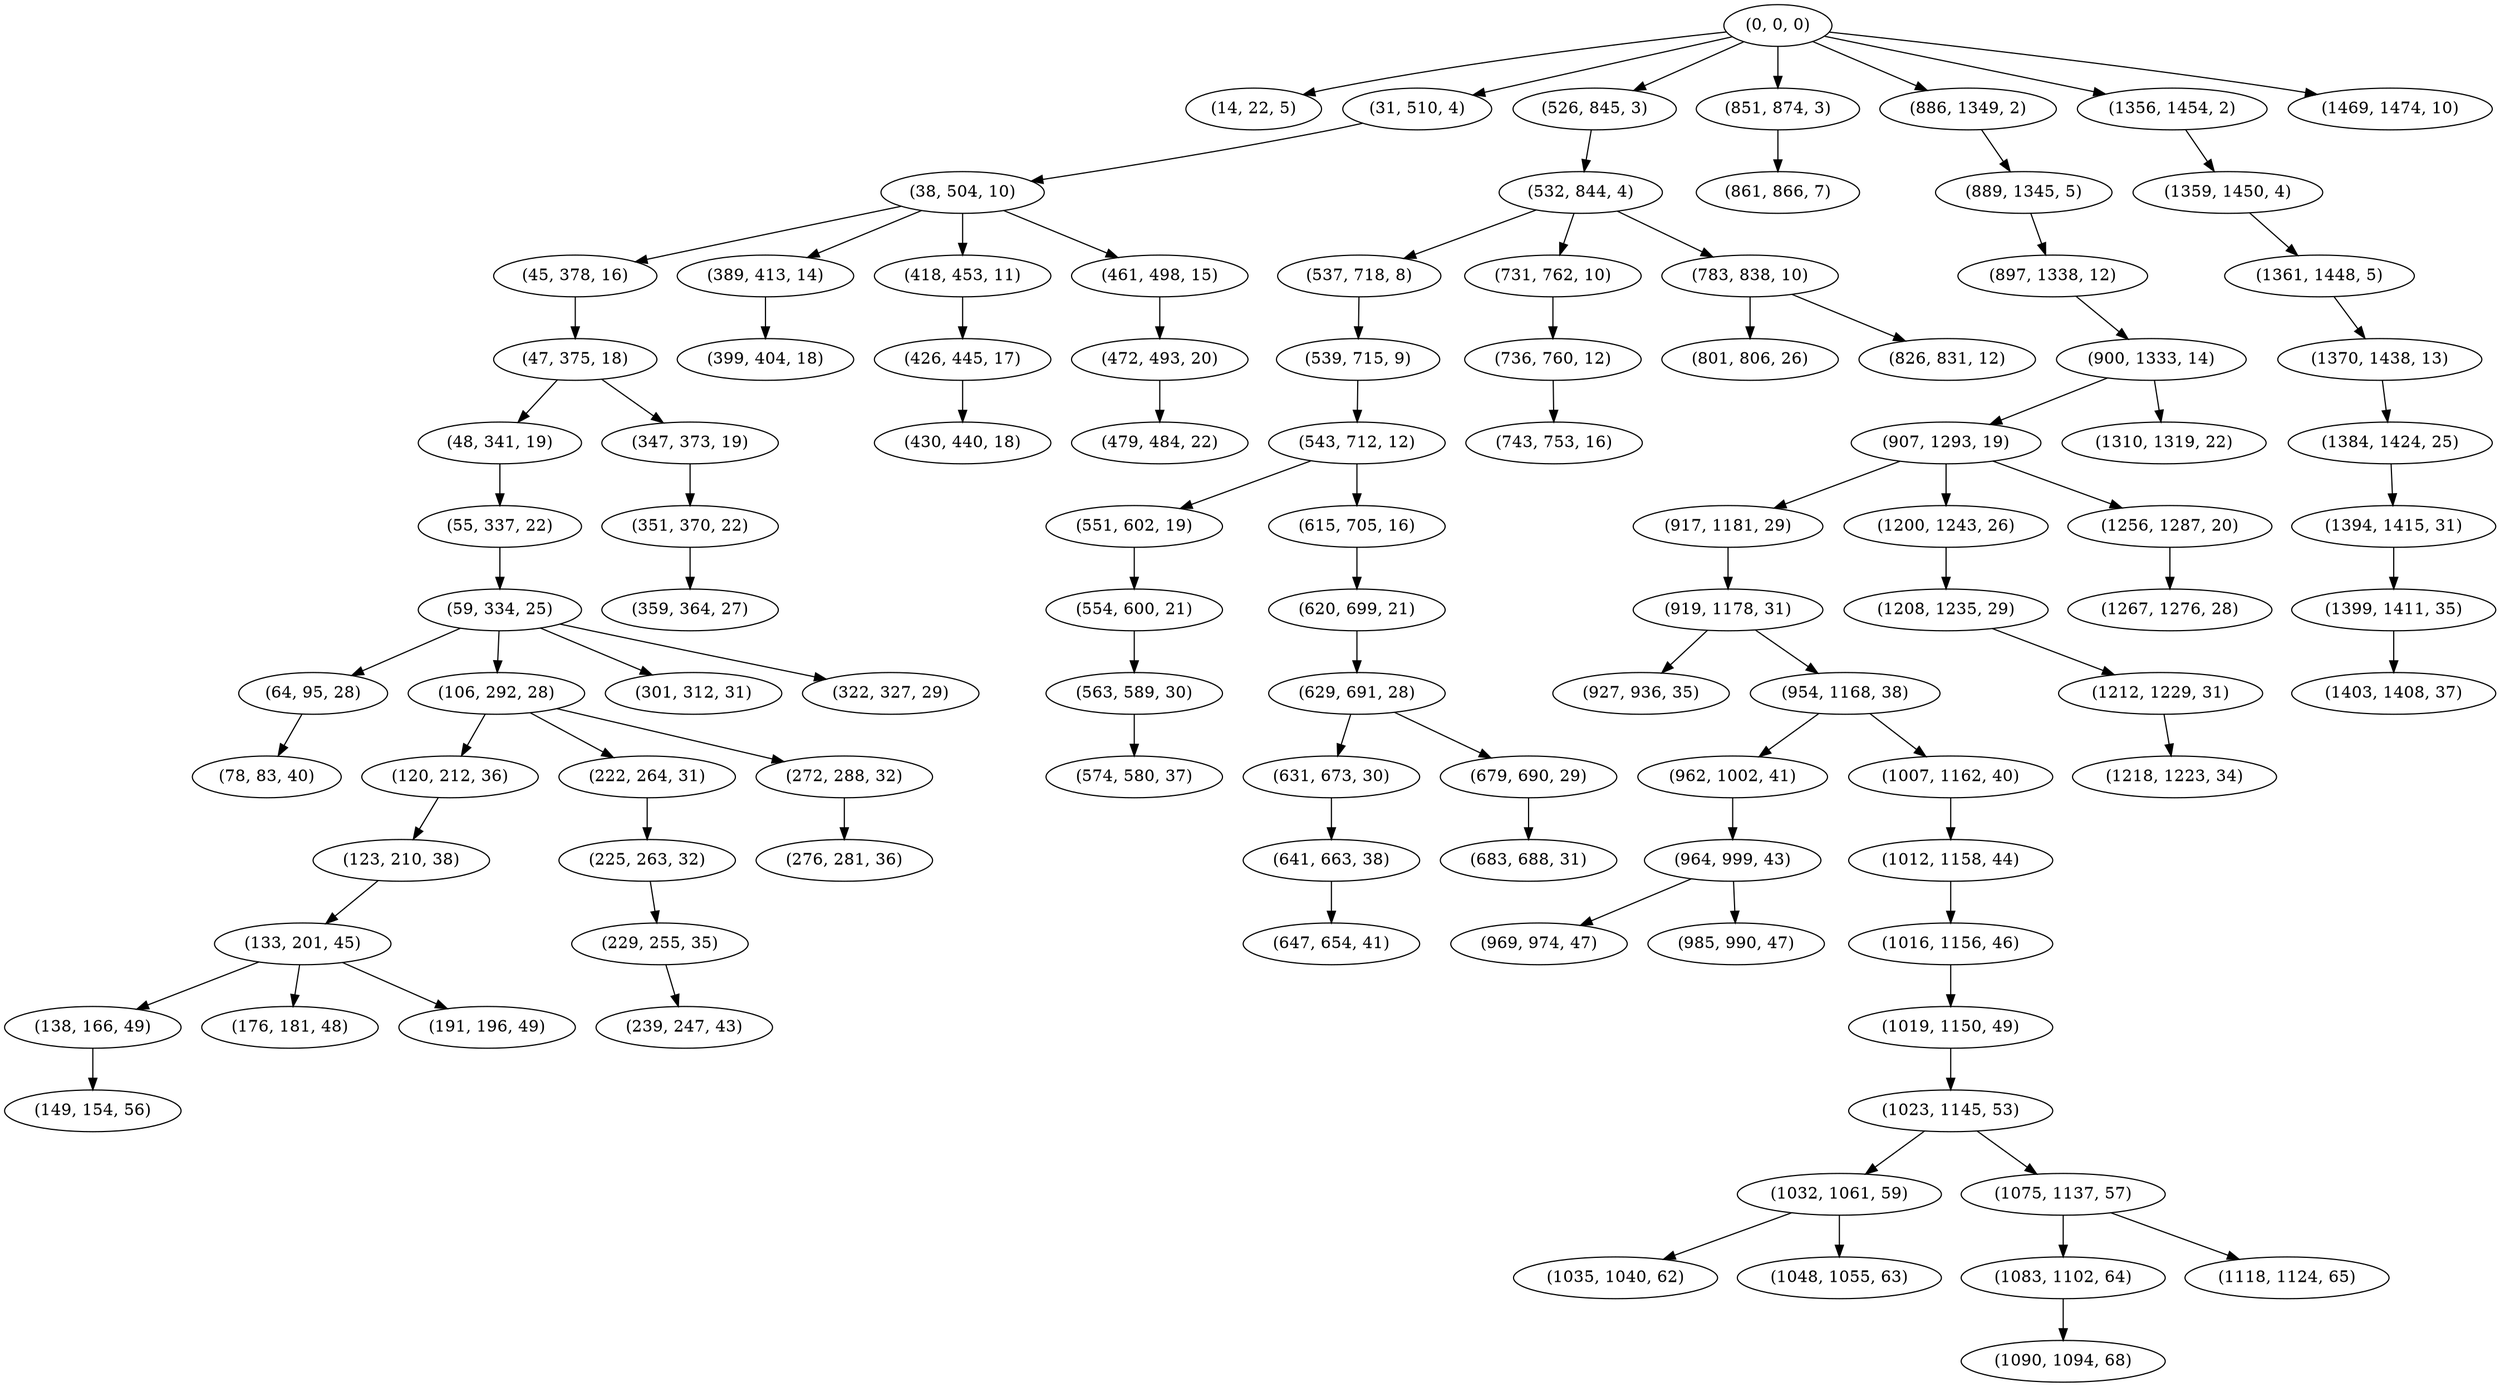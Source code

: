 digraph tree {
    "(0, 0, 0)";
    "(14, 22, 5)";
    "(31, 510, 4)";
    "(38, 504, 10)";
    "(45, 378, 16)";
    "(47, 375, 18)";
    "(48, 341, 19)";
    "(55, 337, 22)";
    "(59, 334, 25)";
    "(64, 95, 28)";
    "(78, 83, 40)";
    "(106, 292, 28)";
    "(120, 212, 36)";
    "(123, 210, 38)";
    "(133, 201, 45)";
    "(138, 166, 49)";
    "(149, 154, 56)";
    "(176, 181, 48)";
    "(191, 196, 49)";
    "(222, 264, 31)";
    "(225, 263, 32)";
    "(229, 255, 35)";
    "(239, 247, 43)";
    "(272, 288, 32)";
    "(276, 281, 36)";
    "(301, 312, 31)";
    "(322, 327, 29)";
    "(347, 373, 19)";
    "(351, 370, 22)";
    "(359, 364, 27)";
    "(389, 413, 14)";
    "(399, 404, 18)";
    "(418, 453, 11)";
    "(426, 445, 17)";
    "(430, 440, 18)";
    "(461, 498, 15)";
    "(472, 493, 20)";
    "(479, 484, 22)";
    "(526, 845, 3)";
    "(532, 844, 4)";
    "(537, 718, 8)";
    "(539, 715, 9)";
    "(543, 712, 12)";
    "(551, 602, 19)";
    "(554, 600, 21)";
    "(563, 589, 30)";
    "(574, 580, 37)";
    "(615, 705, 16)";
    "(620, 699, 21)";
    "(629, 691, 28)";
    "(631, 673, 30)";
    "(641, 663, 38)";
    "(647, 654, 41)";
    "(679, 690, 29)";
    "(683, 688, 31)";
    "(731, 762, 10)";
    "(736, 760, 12)";
    "(743, 753, 16)";
    "(783, 838, 10)";
    "(801, 806, 26)";
    "(826, 831, 12)";
    "(851, 874, 3)";
    "(861, 866, 7)";
    "(886, 1349, 2)";
    "(889, 1345, 5)";
    "(897, 1338, 12)";
    "(900, 1333, 14)";
    "(907, 1293, 19)";
    "(917, 1181, 29)";
    "(919, 1178, 31)";
    "(927, 936, 35)";
    "(954, 1168, 38)";
    "(962, 1002, 41)";
    "(964, 999, 43)";
    "(969, 974, 47)";
    "(985, 990, 47)";
    "(1007, 1162, 40)";
    "(1012, 1158, 44)";
    "(1016, 1156, 46)";
    "(1019, 1150, 49)";
    "(1023, 1145, 53)";
    "(1032, 1061, 59)";
    "(1035, 1040, 62)";
    "(1048, 1055, 63)";
    "(1075, 1137, 57)";
    "(1083, 1102, 64)";
    "(1090, 1094, 68)";
    "(1118, 1124, 65)";
    "(1200, 1243, 26)";
    "(1208, 1235, 29)";
    "(1212, 1229, 31)";
    "(1218, 1223, 34)";
    "(1256, 1287, 20)";
    "(1267, 1276, 28)";
    "(1310, 1319, 22)";
    "(1356, 1454, 2)";
    "(1359, 1450, 4)";
    "(1361, 1448, 5)";
    "(1370, 1438, 13)";
    "(1384, 1424, 25)";
    "(1394, 1415, 31)";
    "(1399, 1411, 35)";
    "(1403, 1408, 37)";
    "(1469, 1474, 10)";
    "(0, 0, 0)" -> "(14, 22, 5)";
    "(0, 0, 0)" -> "(31, 510, 4)";
    "(0, 0, 0)" -> "(526, 845, 3)";
    "(0, 0, 0)" -> "(851, 874, 3)";
    "(0, 0, 0)" -> "(886, 1349, 2)";
    "(0, 0, 0)" -> "(1356, 1454, 2)";
    "(0, 0, 0)" -> "(1469, 1474, 10)";
    "(31, 510, 4)" -> "(38, 504, 10)";
    "(38, 504, 10)" -> "(45, 378, 16)";
    "(38, 504, 10)" -> "(389, 413, 14)";
    "(38, 504, 10)" -> "(418, 453, 11)";
    "(38, 504, 10)" -> "(461, 498, 15)";
    "(45, 378, 16)" -> "(47, 375, 18)";
    "(47, 375, 18)" -> "(48, 341, 19)";
    "(47, 375, 18)" -> "(347, 373, 19)";
    "(48, 341, 19)" -> "(55, 337, 22)";
    "(55, 337, 22)" -> "(59, 334, 25)";
    "(59, 334, 25)" -> "(64, 95, 28)";
    "(59, 334, 25)" -> "(106, 292, 28)";
    "(59, 334, 25)" -> "(301, 312, 31)";
    "(59, 334, 25)" -> "(322, 327, 29)";
    "(64, 95, 28)" -> "(78, 83, 40)";
    "(106, 292, 28)" -> "(120, 212, 36)";
    "(106, 292, 28)" -> "(222, 264, 31)";
    "(106, 292, 28)" -> "(272, 288, 32)";
    "(120, 212, 36)" -> "(123, 210, 38)";
    "(123, 210, 38)" -> "(133, 201, 45)";
    "(133, 201, 45)" -> "(138, 166, 49)";
    "(133, 201, 45)" -> "(176, 181, 48)";
    "(133, 201, 45)" -> "(191, 196, 49)";
    "(138, 166, 49)" -> "(149, 154, 56)";
    "(222, 264, 31)" -> "(225, 263, 32)";
    "(225, 263, 32)" -> "(229, 255, 35)";
    "(229, 255, 35)" -> "(239, 247, 43)";
    "(272, 288, 32)" -> "(276, 281, 36)";
    "(347, 373, 19)" -> "(351, 370, 22)";
    "(351, 370, 22)" -> "(359, 364, 27)";
    "(389, 413, 14)" -> "(399, 404, 18)";
    "(418, 453, 11)" -> "(426, 445, 17)";
    "(426, 445, 17)" -> "(430, 440, 18)";
    "(461, 498, 15)" -> "(472, 493, 20)";
    "(472, 493, 20)" -> "(479, 484, 22)";
    "(526, 845, 3)" -> "(532, 844, 4)";
    "(532, 844, 4)" -> "(537, 718, 8)";
    "(532, 844, 4)" -> "(731, 762, 10)";
    "(532, 844, 4)" -> "(783, 838, 10)";
    "(537, 718, 8)" -> "(539, 715, 9)";
    "(539, 715, 9)" -> "(543, 712, 12)";
    "(543, 712, 12)" -> "(551, 602, 19)";
    "(543, 712, 12)" -> "(615, 705, 16)";
    "(551, 602, 19)" -> "(554, 600, 21)";
    "(554, 600, 21)" -> "(563, 589, 30)";
    "(563, 589, 30)" -> "(574, 580, 37)";
    "(615, 705, 16)" -> "(620, 699, 21)";
    "(620, 699, 21)" -> "(629, 691, 28)";
    "(629, 691, 28)" -> "(631, 673, 30)";
    "(629, 691, 28)" -> "(679, 690, 29)";
    "(631, 673, 30)" -> "(641, 663, 38)";
    "(641, 663, 38)" -> "(647, 654, 41)";
    "(679, 690, 29)" -> "(683, 688, 31)";
    "(731, 762, 10)" -> "(736, 760, 12)";
    "(736, 760, 12)" -> "(743, 753, 16)";
    "(783, 838, 10)" -> "(801, 806, 26)";
    "(783, 838, 10)" -> "(826, 831, 12)";
    "(851, 874, 3)" -> "(861, 866, 7)";
    "(886, 1349, 2)" -> "(889, 1345, 5)";
    "(889, 1345, 5)" -> "(897, 1338, 12)";
    "(897, 1338, 12)" -> "(900, 1333, 14)";
    "(900, 1333, 14)" -> "(907, 1293, 19)";
    "(900, 1333, 14)" -> "(1310, 1319, 22)";
    "(907, 1293, 19)" -> "(917, 1181, 29)";
    "(907, 1293, 19)" -> "(1200, 1243, 26)";
    "(907, 1293, 19)" -> "(1256, 1287, 20)";
    "(917, 1181, 29)" -> "(919, 1178, 31)";
    "(919, 1178, 31)" -> "(927, 936, 35)";
    "(919, 1178, 31)" -> "(954, 1168, 38)";
    "(954, 1168, 38)" -> "(962, 1002, 41)";
    "(954, 1168, 38)" -> "(1007, 1162, 40)";
    "(962, 1002, 41)" -> "(964, 999, 43)";
    "(964, 999, 43)" -> "(969, 974, 47)";
    "(964, 999, 43)" -> "(985, 990, 47)";
    "(1007, 1162, 40)" -> "(1012, 1158, 44)";
    "(1012, 1158, 44)" -> "(1016, 1156, 46)";
    "(1016, 1156, 46)" -> "(1019, 1150, 49)";
    "(1019, 1150, 49)" -> "(1023, 1145, 53)";
    "(1023, 1145, 53)" -> "(1032, 1061, 59)";
    "(1023, 1145, 53)" -> "(1075, 1137, 57)";
    "(1032, 1061, 59)" -> "(1035, 1040, 62)";
    "(1032, 1061, 59)" -> "(1048, 1055, 63)";
    "(1075, 1137, 57)" -> "(1083, 1102, 64)";
    "(1075, 1137, 57)" -> "(1118, 1124, 65)";
    "(1083, 1102, 64)" -> "(1090, 1094, 68)";
    "(1200, 1243, 26)" -> "(1208, 1235, 29)";
    "(1208, 1235, 29)" -> "(1212, 1229, 31)";
    "(1212, 1229, 31)" -> "(1218, 1223, 34)";
    "(1256, 1287, 20)" -> "(1267, 1276, 28)";
    "(1356, 1454, 2)" -> "(1359, 1450, 4)";
    "(1359, 1450, 4)" -> "(1361, 1448, 5)";
    "(1361, 1448, 5)" -> "(1370, 1438, 13)";
    "(1370, 1438, 13)" -> "(1384, 1424, 25)";
    "(1384, 1424, 25)" -> "(1394, 1415, 31)";
    "(1394, 1415, 31)" -> "(1399, 1411, 35)";
    "(1399, 1411, 35)" -> "(1403, 1408, 37)";
}

